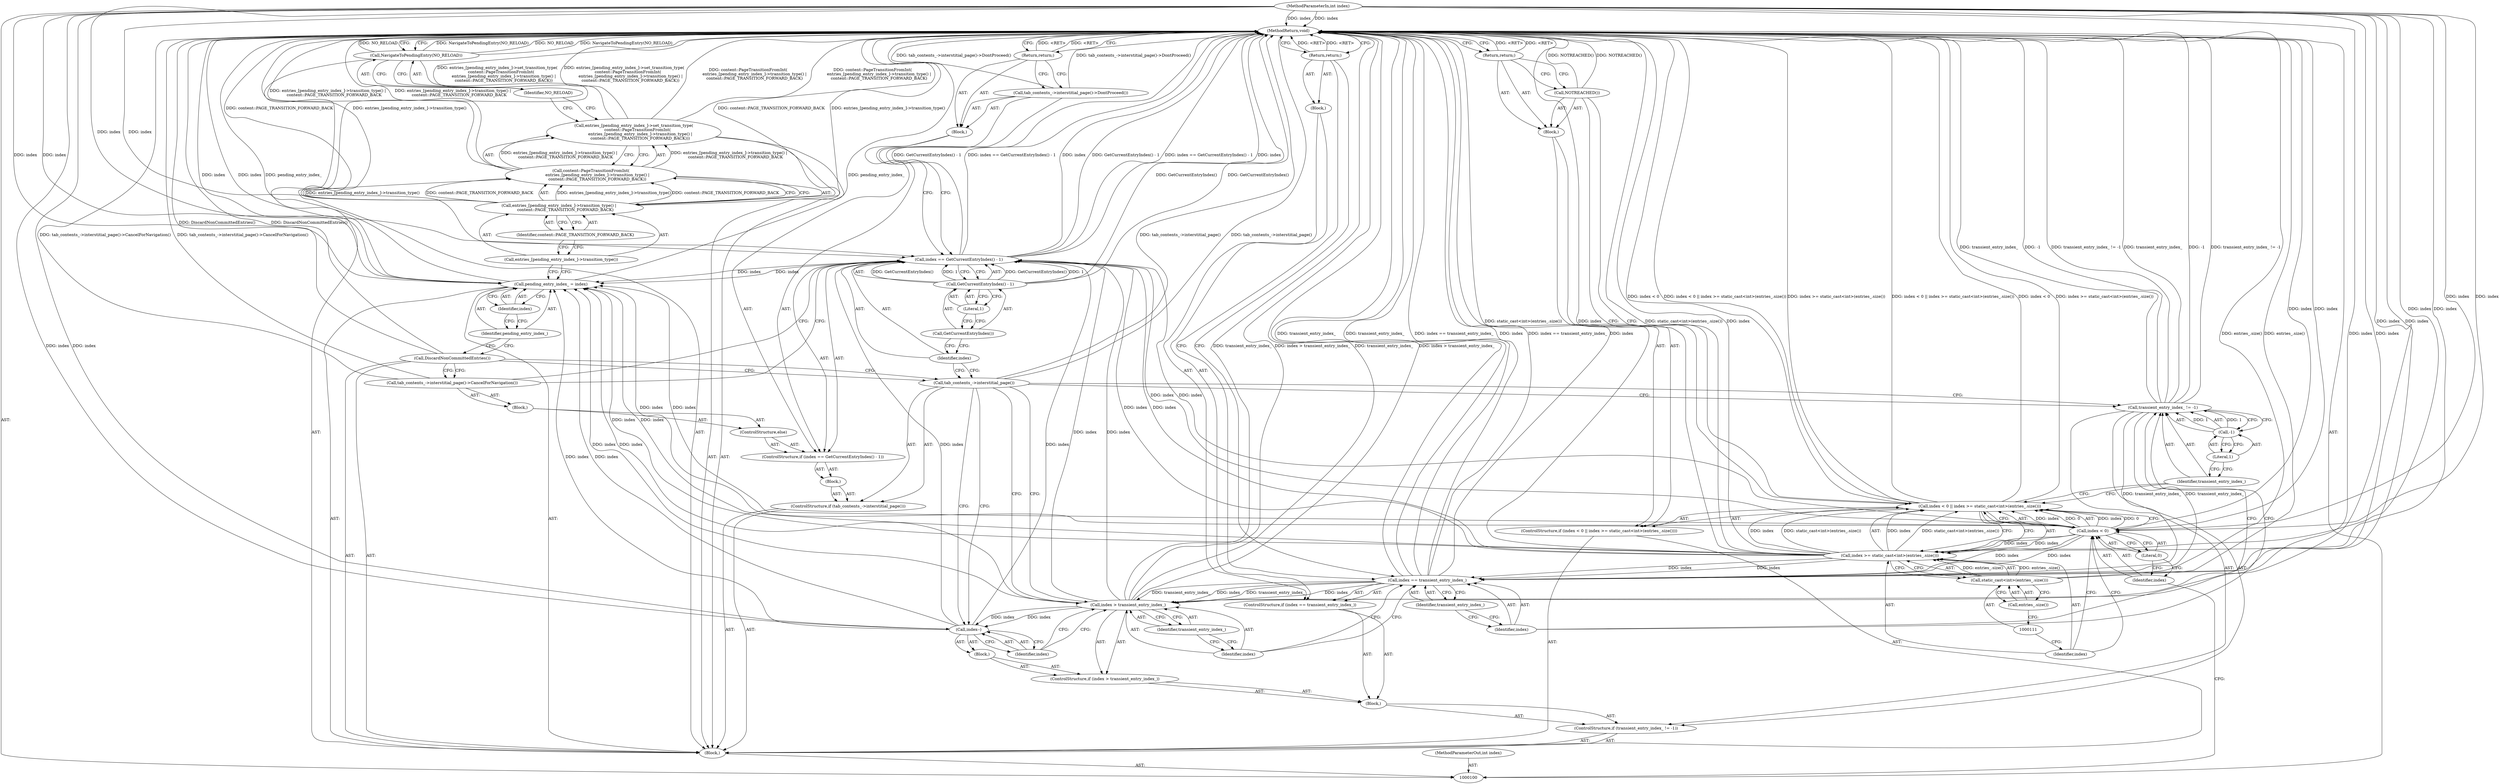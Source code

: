 digraph "1_Chrome_6a13a6c2fbae0b3269743e6a141fdfe0d9ec9793_4" {
"1000161" [label="(MethodReturn,void)"];
"1000101" [label="(MethodParameterIn,int index)"];
"1000260" [label="(MethodParameterOut,int index)"];
"1000102" [label="(Block,)"];
"1000131" [label="(Identifier,transient_entry_index_)"];
"1000128" [label="(ControlStructure,if (index > transient_entry_index_))"];
"1000132" [label="(Block,)"];
"1000129" [label="(Call,index > transient_entry_index_)"];
"1000130" [label="(Identifier,index)"];
"1000133" [label="(Call,index--)"];
"1000134" [label="(Identifier,index)"];
"1000135" [label="(ControlStructure,if (tab_contents_->interstitial_page()))"];
"1000137" [label="(Block,)"];
"1000136" [label="(Call,tab_contents_->interstitial_page())"];
"1000141" [label="(Call,GetCurrentEntryIndex() - 1)"];
"1000142" [label="(Call,GetCurrentEntryIndex())"];
"1000138" [label="(ControlStructure,if (index == GetCurrentEntryIndex() - 1))"];
"1000143" [label="(Literal,1)"];
"1000144" [label="(Block,)"];
"1000139" [label="(Call,index == GetCurrentEntryIndex() - 1)"];
"1000140" [label="(Identifier,index)"];
"1000145" [label="(Call,tab_contents_->interstitial_page()->DontProceed())"];
"1000146" [label="(Return,return;)"];
"1000107" [label="(Literal,0)"];
"1000108" [label="(Call,index >= static_cast<int>(entries_.size()))"];
"1000109" [label="(Identifier,index)"];
"1000103" [label="(ControlStructure,if (index < 0 || index >= static_cast<int>(entries_.size())))"];
"1000110" [label="(Call,static_cast<int>(entries_.size()))"];
"1000112" [label="(Call,entries_.size())"];
"1000104" [label="(Call,index < 0 || index >= static_cast<int>(entries_.size()))"];
"1000105" [label="(Call,index < 0)"];
"1000106" [label="(Identifier,index)"];
"1000113" [label="(Block,)"];
"1000148" [label="(Block,)"];
"1000147" [label="(ControlStructure,else)"];
"1000149" [label="(Call,tab_contents_->interstitial_page()->CancelForNavigation())"];
"1000150" [label="(Call,DiscardNonCommittedEntries())"];
"1000153" [label="(Identifier,index)"];
"1000151" [label="(Call,pending_entry_index_ = index)"];
"1000152" [label="(Identifier,pending_entry_index_)"];
"1000154" [label="(Call,entries_[pending_entry_index_]->set_transition_type(\n      content::PageTransitionFromInt(\n          entries_[pending_entry_index_]->transition_type() |\n          content::PAGE_TRANSITION_FORWARD_BACK)))"];
"1000155" [label="(Call,content::PageTransitionFromInt(\n          entries_[pending_entry_index_]->transition_type() |\n          content::PAGE_TRANSITION_FORWARD_BACK))"];
"1000156" [label="(Call,entries_[pending_entry_index_]->transition_type() |\n          content::PAGE_TRANSITION_FORWARD_BACK)"];
"1000157" [label="(Call,entries_[pending_entry_index_]->transition_type())"];
"1000114" [label="(Call,NOTREACHED())"];
"1000158" [label="(Identifier,content::PAGE_TRANSITION_FORWARD_BACK)"];
"1000159" [label="(Call,NavigateToPendingEntry(NO_RELOAD))"];
"1000160" [label="(Identifier,NO_RELOAD)"];
"1000115" [label="(Return,return;)"];
"1000116" [label="(ControlStructure,if (transient_entry_index_ != -1))"];
"1000119" [label="(Call,-1)"];
"1000120" [label="(Literal,1)"];
"1000121" [label="(Block,)"];
"1000117" [label="(Call,transient_entry_index_ != -1)"];
"1000118" [label="(Identifier,transient_entry_index_)"];
"1000125" [label="(Identifier,transient_entry_index_)"];
"1000122" [label="(ControlStructure,if (index == transient_entry_index_))"];
"1000126" [label="(Block,)"];
"1000123" [label="(Call,index == transient_entry_index_)"];
"1000124" [label="(Identifier,index)"];
"1000127" [label="(Return,return;)"];
"1000161" -> "1000100"  [label="AST: "];
"1000161" -> "1000115"  [label="CFG: "];
"1000161" -> "1000127"  [label="CFG: "];
"1000161" -> "1000146"  [label="CFG: "];
"1000161" -> "1000159"  [label="CFG: "];
"1000141" -> "1000161"  [label="DDG: GetCurrentEntryIndex()"];
"1000123" -> "1000161"  [label="DDG: transient_entry_index_"];
"1000123" -> "1000161"  [label="DDG: index == transient_entry_index_"];
"1000123" -> "1000161"  [label="DDG: index"];
"1000104" -> "1000161"  [label="DDG: index >= static_cast<int>(entries_.size())"];
"1000104" -> "1000161"  [label="DDG: index < 0 || index >= static_cast<int>(entries_.size())"];
"1000104" -> "1000161"  [label="DDG: index < 0"];
"1000156" -> "1000161"  [label="DDG: entries_[pending_entry_index_]->transition_type()"];
"1000156" -> "1000161"  [label="DDG: content::PAGE_TRANSITION_FORWARD_BACK"];
"1000149" -> "1000161"  [label="DDG: tab_contents_->interstitial_page()->CancelForNavigation()"];
"1000151" -> "1000161"  [label="DDG: index"];
"1000151" -> "1000161"  [label="DDG: pending_entry_index_"];
"1000117" -> "1000161"  [label="DDG: transient_entry_index_"];
"1000117" -> "1000161"  [label="DDG: -1"];
"1000117" -> "1000161"  [label="DDG: transient_entry_index_ != -1"];
"1000154" -> "1000161"  [label="DDG: entries_[pending_entry_index_]->set_transition_type(\n      content::PageTransitionFromInt(\n          entries_[pending_entry_index_]->transition_type() |\n          content::PAGE_TRANSITION_FORWARD_BACK))"];
"1000154" -> "1000161"  [label="DDG: content::PageTransitionFromInt(\n          entries_[pending_entry_index_]->transition_type() |\n          content::PAGE_TRANSITION_FORWARD_BACK)"];
"1000150" -> "1000161"  [label="DDG: DiscardNonCommittedEntries()"];
"1000155" -> "1000161"  [label="DDG: entries_[pending_entry_index_]->transition_type() |\n          content::PAGE_TRANSITION_FORWARD_BACK"];
"1000159" -> "1000161"  [label="DDG: NavigateToPendingEntry(NO_RELOAD)"];
"1000159" -> "1000161"  [label="DDG: NO_RELOAD"];
"1000114" -> "1000161"  [label="DDG: NOTREACHED()"];
"1000139" -> "1000161"  [label="DDG: GetCurrentEntryIndex() - 1"];
"1000139" -> "1000161"  [label="DDG: index == GetCurrentEntryIndex() - 1"];
"1000139" -> "1000161"  [label="DDG: index"];
"1000129" -> "1000161"  [label="DDG: index > transient_entry_index_"];
"1000129" -> "1000161"  [label="DDG: transient_entry_index_"];
"1000110" -> "1000161"  [label="DDG: entries_.size()"];
"1000101" -> "1000161"  [label="DDG: index"];
"1000108" -> "1000161"  [label="DDG: static_cast<int>(entries_.size())"];
"1000108" -> "1000161"  [label="DDG: index"];
"1000136" -> "1000161"  [label="DDG: tab_contents_->interstitial_page()"];
"1000145" -> "1000161"  [label="DDG: tab_contents_->interstitial_page()->DontProceed()"];
"1000105" -> "1000161"  [label="DDG: index"];
"1000127" -> "1000161"  [label="DDG: <RET>"];
"1000146" -> "1000161"  [label="DDG: <RET>"];
"1000115" -> "1000161"  [label="DDG: <RET>"];
"1000101" -> "1000100"  [label="AST: "];
"1000101" -> "1000161"  [label="DDG: index"];
"1000101" -> "1000105"  [label="DDG: index"];
"1000101" -> "1000108"  [label="DDG: index"];
"1000101" -> "1000123"  [label="DDG: index"];
"1000101" -> "1000129"  [label="DDG: index"];
"1000101" -> "1000133"  [label="DDG: index"];
"1000101" -> "1000139"  [label="DDG: index"];
"1000101" -> "1000151"  [label="DDG: index"];
"1000260" -> "1000100"  [label="AST: "];
"1000102" -> "1000100"  [label="AST: "];
"1000103" -> "1000102"  [label="AST: "];
"1000116" -> "1000102"  [label="AST: "];
"1000135" -> "1000102"  [label="AST: "];
"1000150" -> "1000102"  [label="AST: "];
"1000151" -> "1000102"  [label="AST: "];
"1000154" -> "1000102"  [label="AST: "];
"1000159" -> "1000102"  [label="AST: "];
"1000131" -> "1000129"  [label="AST: "];
"1000131" -> "1000130"  [label="CFG: "];
"1000129" -> "1000131"  [label="CFG: "];
"1000128" -> "1000121"  [label="AST: "];
"1000129" -> "1000128"  [label="AST: "];
"1000132" -> "1000128"  [label="AST: "];
"1000132" -> "1000128"  [label="AST: "];
"1000133" -> "1000132"  [label="AST: "];
"1000129" -> "1000128"  [label="AST: "];
"1000129" -> "1000131"  [label="CFG: "];
"1000130" -> "1000129"  [label="AST: "];
"1000131" -> "1000129"  [label="AST: "];
"1000134" -> "1000129"  [label="CFG: "];
"1000136" -> "1000129"  [label="CFG: "];
"1000129" -> "1000161"  [label="DDG: index > transient_entry_index_"];
"1000129" -> "1000161"  [label="DDG: transient_entry_index_"];
"1000123" -> "1000129"  [label="DDG: index"];
"1000123" -> "1000129"  [label="DDG: transient_entry_index_"];
"1000101" -> "1000129"  [label="DDG: index"];
"1000129" -> "1000133"  [label="DDG: index"];
"1000129" -> "1000139"  [label="DDG: index"];
"1000129" -> "1000151"  [label="DDG: index"];
"1000130" -> "1000129"  [label="AST: "];
"1000130" -> "1000123"  [label="CFG: "];
"1000131" -> "1000130"  [label="CFG: "];
"1000133" -> "1000132"  [label="AST: "];
"1000133" -> "1000134"  [label="CFG: "];
"1000134" -> "1000133"  [label="AST: "];
"1000136" -> "1000133"  [label="CFG: "];
"1000129" -> "1000133"  [label="DDG: index"];
"1000101" -> "1000133"  [label="DDG: index"];
"1000133" -> "1000139"  [label="DDG: index"];
"1000133" -> "1000151"  [label="DDG: index"];
"1000134" -> "1000133"  [label="AST: "];
"1000134" -> "1000129"  [label="CFG: "];
"1000133" -> "1000134"  [label="CFG: "];
"1000135" -> "1000102"  [label="AST: "];
"1000136" -> "1000135"  [label="AST: "];
"1000137" -> "1000135"  [label="AST: "];
"1000137" -> "1000135"  [label="AST: "];
"1000138" -> "1000137"  [label="AST: "];
"1000136" -> "1000135"  [label="AST: "];
"1000136" -> "1000133"  [label="CFG: "];
"1000136" -> "1000129"  [label="CFG: "];
"1000136" -> "1000117"  [label="CFG: "];
"1000140" -> "1000136"  [label="CFG: "];
"1000150" -> "1000136"  [label="CFG: "];
"1000136" -> "1000161"  [label="DDG: tab_contents_->interstitial_page()"];
"1000141" -> "1000139"  [label="AST: "];
"1000141" -> "1000143"  [label="CFG: "];
"1000142" -> "1000141"  [label="AST: "];
"1000143" -> "1000141"  [label="AST: "];
"1000139" -> "1000141"  [label="CFG: "];
"1000141" -> "1000161"  [label="DDG: GetCurrentEntryIndex()"];
"1000141" -> "1000139"  [label="DDG: GetCurrentEntryIndex()"];
"1000141" -> "1000139"  [label="DDG: 1"];
"1000142" -> "1000141"  [label="AST: "];
"1000142" -> "1000140"  [label="CFG: "];
"1000143" -> "1000142"  [label="CFG: "];
"1000138" -> "1000137"  [label="AST: "];
"1000139" -> "1000138"  [label="AST: "];
"1000144" -> "1000138"  [label="AST: "];
"1000147" -> "1000138"  [label="AST: "];
"1000143" -> "1000141"  [label="AST: "];
"1000143" -> "1000142"  [label="CFG: "];
"1000141" -> "1000143"  [label="CFG: "];
"1000144" -> "1000138"  [label="AST: "];
"1000145" -> "1000144"  [label="AST: "];
"1000146" -> "1000144"  [label="AST: "];
"1000139" -> "1000138"  [label="AST: "];
"1000139" -> "1000141"  [label="CFG: "];
"1000140" -> "1000139"  [label="AST: "];
"1000141" -> "1000139"  [label="AST: "];
"1000145" -> "1000139"  [label="CFG: "];
"1000149" -> "1000139"  [label="CFG: "];
"1000139" -> "1000161"  [label="DDG: GetCurrentEntryIndex() - 1"];
"1000139" -> "1000161"  [label="DDG: index == GetCurrentEntryIndex() - 1"];
"1000139" -> "1000161"  [label="DDG: index"];
"1000129" -> "1000139"  [label="DDG: index"];
"1000133" -> "1000139"  [label="DDG: index"];
"1000105" -> "1000139"  [label="DDG: index"];
"1000108" -> "1000139"  [label="DDG: index"];
"1000101" -> "1000139"  [label="DDG: index"];
"1000141" -> "1000139"  [label="DDG: GetCurrentEntryIndex()"];
"1000141" -> "1000139"  [label="DDG: 1"];
"1000139" -> "1000151"  [label="DDG: index"];
"1000140" -> "1000139"  [label="AST: "];
"1000140" -> "1000136"  [label="CFG: "];
"1000142" -> "1000140"  [label="CFG: "];
"1000145" -> "1000144"  [label="AST: "];
"1000145" -> "1000139"  [label="CFG: "];
"1000146" -> "1000145"  [label="CFG: "];
"1000145" -> "1000161"  [label="DDG: tab_contents_->interstitial_page()->DontProceed()"];
"1000146" -> "1000144"  [label="AST: "];
"1000146" -> "1000145"  [label="CFG: "];
"1000161" -> "1000146"  [label="CFG: "];
"1000146" -> "1000161"  [label="DDG: <RET>"];
"1000107" -> "1000105"  [label="AST: "];
"1000107" -> "1000106"  [label="CFG: "];
"1000105" -> "1000107"  [label="CFG: "];
"1000108" -> "1000104"  [label="AST: "];
"1000108" -> "1000110"  [label="CFG: "];
"1000109" -> "1000108"  [label="AST: "];
"1000110" -> "1000108"  [label="AST: "];
"1000104" -> "1000108"  [label="CFG: "];
"1000108" -> "1000161"  [label="DDG: static_cast<int>(entries_.size())"];
"1000108" -> "1000161"  [label="DDG: index"];
"1000108" -> "1000104"  [label="DDG: index"];
"1000108" -> "1000104"  [label="DDG: static_cast<int>(entries_.size())"];
"1000105" -> "1000108"  [label="DDG: index"];
"1000101" -> "1000108"  [label="DDG: index"];
"1000110" -> "1000108"  [label="DDG: entries_.size()"];
"1000108" -> "1000123"  [label="DDG: index"];
"1000108" -> "1000139"  [label="DDG: index"];
"1000108" -> "1000151"  [label="DDG: index"];
"1000109" -> "1000108"  [label="AST: "];
"1000109" -> "1000105"  [label="CFG: "];
"1000111" -> "1000109"  [label="CFG: "];
"1000103" -> "1000102"  [label="AST: "];
"1000104" -> "1000103"  [label="AST: "];
"1000113" -> "1000103"  [label="AST: "];
"1000110" -> "1000108"  [label="AST: "];
"1000110" -> "1000112"  [label="CFG: "];
"1000111" -> "1000110"  [label="AST: "];
"1000112" -> "1000110"  [label="AST: "];
"1000108" -> "1000110"  [label="CFG: "];
"1000110" -> "1000161"  [label="DDG: entries_.size()"];
"1000110" -> "1000108"  [label="DDG: entries_.size()"];
"1000112" -> "1000110"  [label="AST: "];
"1000112" -> "1000111"  [label="CFG: "];
"1000110" -> "1000112"  [label="CFG: "];
"1000104" -> "1000103"  [label="AST: "];
"1000104" -> "1000105"  [label="CFG: "];
"1000104" -> "1000108"  [label="CFG: "];
"1000105" -> "1000104"  [label="AST: "];
"1000108" -> "1000104"  [label="AST: "];
"1000114" -> "1000104"  [label="CFG: "];
"1000118" -> "1000104"  [label="CFG: "];
"1000104" -> "1000161"  [label="DDG: index >= static_cast<int>(entries_.size())"];
"1000104" -> "1000161"  [label="DDG: index < 0 || index >= static_cast<int>(entries_.size())"];
"1000104" -> "1000161"  [label="DDG: index < 0"];
"1000105" -> "1000104"  [label="DDG: index"];
"1000105" -> "1000104"  [label="DDG: 0"];
"1000108" -> "1000104"  [label="DDG: index"];
"1000108" -> "1000104"  [label="DDG: static_cast<int>(entries_.size())"];
"1000105" -> "1000104"  [label="AST: "];
"1000105" -> "1000107"  [label="CFG: "];
"1000106" -> "1000105"  [label="AST: "];
"1000107" -> "1000105"  [label="AST: "];
"1000109" -> "1000105"  [label="CFG: "];
"1000104" -> "1000105"  [label="CFG: "];
"1000105" -> "1000161"  [label="DDG: index"];
"1000105" -> "1000104"  [label="DDG: index"];
"1000105" -> "1000104"  [label="DDG: 0"];
"1000101" -> "1000105"  [label="DDG: index"];
"1000105" -> "1000108"  [label="DDG: index"];
"1000105" -> "1000123"  [label="DDG: index"];
"1000105" -> "1000139"  [label="DDG: index"];
"1000105" -> "1000151"  [label="DDG: index"];
"1000106" -> "1000105"  [label="AST: "];
"1000106" -> "1000100"  [label="CFG: "];
"1000107" -> "1000106"  [label="CFG: "];
"1000113" -> "1000103"  [label="AST: "];
"1000114" -> "1000113"  [label="AST: "];
"1000115" -> "1000113"  [label="AST: "];
"1000148" -> "1000147"  [label="AST: "];
"1000149" -> "1000148"  [label="AST: "];
"1000147" -> "1000138"  [label="AST: "];
"1000148" -> "1000147"  [label="AST: "];
"1000149" -> "1000148"  [label="AST: "];
"1000149" -> "1000139"  [label="CFG: "];
"1000150" -> "1000149"  [label="CFG: "];
"1000149" -> "1000161"  [label="DDG: tab_contents_->interstitial_page()->CancelForNavigation()"];
"1000150" -> "1000102"  [label="AST: "];
"1000150" -> "1000149"  [label="CFG: "];
"1000150" -> "1000136"  [label="CFG: "];
"1000152" -> "1000150"  [label="CFG: "];
"1000150" -> "1000161"  [label="DDG: DiscardNonCommittedEntries()"];
"1000153" -> "1000151"  [label="AST: "];
"1000153" -> "1000152"  [label="CFG: "];
"1000151" -> "1000153"  [label="CFG: "];
"1000151" -> "1000102"  [label="AST: "];
"1000151" -> "1000153"  [label="CFG: "];
"1000152" -> "1000151"  [label="AST: "];
"1000153" -> "1000151"  [label="AST: "];
"1000157" -> "1000151"  [label="CFG: "];
"1000151" -> "1000161"  [label="DDG: index"];
"1000151" -> "1000161"  [label="DDG: pending_entry_index_"];
"1000129" -> "1000151"  [label="DDG: index"];
"1000139" -> "1000151"  [label="DDG: index"];
"1000133" -> "1000151"  [label="DDG: index"];
"1000105" -> "1000151"  [label="DDG: index"];
"1000108" -> "1000151"  [label="DDG: index"];
"1000101" -> "1000151"  [label="DDG: index"];
"1000152" -> "1000151"  [label="AST: "];
"1000152" -> "1000150"  [label="CFG: "];
"1000153" -> "1000152"  [label="CFG: "];
"1000154" -> "1000102"  [label="AST: "];
"1000154" -> "1000155"  [label="CFG: "];
"1000155" -> "1000154"  [label="AST: "];
"1000160" -> "1000154"  [label="CFG: "];
"1000154" -> "1000161"  [label="DDG: entries_[pending_entry_index_]->set_transition_type(\n      content::PageTransitionFromInt(\n          entries_[pending_entry_index_]->transition_type() |\n          content::PAGE_TRANSITION_FORWARD_BACK))"];
"1000154" -> "1000161"  [label="DDG: content::PageTransitionFromInt(\n          entries_[pending_entry_index_]->transition_type() |\n          content::PAGE_TRANSITION_FORWARD_BACK)"];
"1000155" -> "1000154"  [label="DDG: entries_[pending_entry_index_]->transition_type() |\n          content::PAGE_TRANSITION_FORWARD_BACK"];
"1000155" -> "1000154"  [label="AST: "];
"1000155" -> "1000156"  [label="CFG: "];
"1000156" -> "1000155"  [label="AST: "];
"1000154" -> "1000155"  [label="CFG: "];
"1000155" -> "1000161"  [label="DDG: entries_[pending_entry_index_]->transition_type() |\n          content::PAGE_TRANSITION_FORWARD_BACK"];
"1000155" -> "1000154"  [label="DDG: entries_[pending_entry_index_]->transition_type() |\n          content::PAGE_TRANSITION_FORWARD_BACK"];
"1000156" -> "1000155"  [label="DDG: entries_[pending_entry_index_]->transition_type()"];
"1000156" -> "1000155"  [label="DDG: content::PAGE_TRANSITION_FORWARD_BACK"];
"1000156" -> "1000155"  [label="AST: "];
"1000156" -> "1000158"  [label="CFG: "];
"1000157" -> "1000156"  [label="AST: "];
"1000158" -> "1000156"  [label="AST: "];
"1000155" -> "1000156"  [label="CFG: "];
"1000156" -> "1000161"  [label="DDG: entries_[pending_entry_index_]->transition_type()"];
"1000156" -> "1000161"  [label="DDG: content::PAGE_TRANSITION_FORWARD_BACK"];
"1000156" -> "1000155"  [label="DDG: entries_[pending_entry_index_]->transition_type()"];
"1000156" -> "1000155"  [label="DDG: content::PAGE_TRANSITION_FORWARD_BACK"];
"1000157" -> "1000156"  [label="AST: "];
"1000157" -> "1000151"  [label="CFG: "];
"1000158" -> "1000157"  [label="CFG: "];
"1000114" -> "1000113"  [label="AST: "];
"1000114" -> "1000104"  [label="CFG: "];
"1000115" -> "1000114"  [label="CFG: "];
"1000114" -> "1000161"  [label="DDG: NOTREACHED()"];
"1000158" -> "1000156"  [label="AST: "];
"1000158" -> "1000157"  [label="CFG: "];
"1000156" -> "1000158"  [label="CFG: "];
"1000159" -> "1000102"  [label="AST: "];
"1000159" -> "1000160"  [label="CFG: "];
"1000160" -> "1000159"  [label="AST: "];
"1000161" -> "1000159"  [label="CFG: "];
"1000159" -> "1000161"  [label="DDG: NavigateToPendingEntry(NO_RELOAD)"];
"1000159" -> "1000161"  [label="DDG: NO_RELOAD"];
"1000160" -> "1000159"  [label="AST: "];
"1000160" -> "1000154"  [label="CFG: "];
"1000159" -> "1000160"  [label="CFG: "];
"1000115" -> "1000113"  [label="AST: "];
"1000115" -> "1000114"  [label="CFG: "];
"1000161" -> "1000115"  [label="CFG: "];
"1000115" -> "1000161"  [label="DDG: <RET>"];
"1000116" -> "1000102"  [label="AST: "];
"1000117" -> "1000116"  [label="AST: "];
"1000121" -> "1000116"  [label="AST: "];
"1000119" -> "1000117"  [label="AST: "];
"1000119" -> "1000120"  [label="CFG: "];
"1000120" -> "1000119"  [label="AST: "];
"1000117" -> "1000119"  [label="CFG: "];
"1000119" -> "1000117"  [label="DDG: 1"];
"1000120" -> "1000119"  [label="AST: "];
"1000120" -> "1000118"  [label="CFG: "];
"1000119" -> "1000120"  [label="CFG: "];
"1000121" -> "1000116"  [label="AST: "];
"1000122" -> "1000121"  [label="AST: "];
"1000128" -> "1000121"  [label="AST: "];
"1000117" -> "1000116"  [label="AST: "];
"1000117" -> "1000119"  [label="CFG: "];
"1000118" -> "1000117"  [label="AST: "];
"1000119" -> "1000117"  [label="AST: "];
"1000124" -> "1000117"  [label="CFG: "];
"1000136" -> "1000117"  [label="CFG: "];
"1000117" -> "1000161"  [label="DDG: transient_entry_index_"];
"1000117" -> "1000161"  [label="DDG: -1"];
"1000117" -> "1000161"  [label="DDG: transient_entry_index_ != -1"];
"1000119" -> "1000117"  [label="DDG: 1"];
"1000117" -> "1000123"  [label="DDG: transient_entry_index_"];
"1000118" -> "1000117"  [label="AST: "];
"1000118" -> "1000104"  [label="CFG: "];
"1000120" -> "1000118"  [label="CFG: "];
"1000125" -> "1000123"  [label="AST: "];
"1000125" -> "1000124"  [label="CFG: "];
"1000123" -> "1000125"  [label="CFG: "];
"1000122" -> "1000121"  [label="AST: "];
"1000123" -> "1000122"  [label="AST: "];
"1000126" -> "1000122"  [label="AST: "];
"1000126" -> "1000122"  [label="AST: "];
"1000127" -> "1000126"  [label="AST: "];
"1000123" -> "1000122"  [label="AST: "];
"1000123" -> "1000125"  [label="CFG: "];
"1000124" -> "1000123"  [label="AST: "];
"1000125" -> "1000123"  [label="AST: "];
"1000127" -> "1000123"  [label="CFG: "];
"1000130" -> "1000123"  [label="CFG: "];
"1000123" -> "1000161"  [label="DDG: transient_entry_index_"];
"1000123" -> "1000161"  [label="DDG: index == transient_entry_index_"];
"1000123" -> "1000161"  [label="DDG: index"];
"1000105" -> "1000123"  [label="DDG: index"];
"1000108" -> "1000123"  [label="DDG: index"];
"1000101" -> "1000123"  [label="DDG: index"];
"1000117" -> "1000123"  [label="DDG: transient_entry_index_"];
"1000123" -> "1000129"  [label="DDG: index"];
"1000123" -> "1000129"  [label="DDG: transient_entry_index_"];
"1000124" -> "1000123"  [label="AST: "];
"1000124" -> "1000117"  [label="CFG: "];
"1000125" -> "1000124"  [label="CFG: "];
"1000127" -> "1000126"  [label="AST: "];
"1000127" -> "1000123"  [label="CFG: "];
"1000161" -> "1000127"  [label="CFG: "];
"1000127" -> "1000161"  [label="DDG: <RET>"];
}
